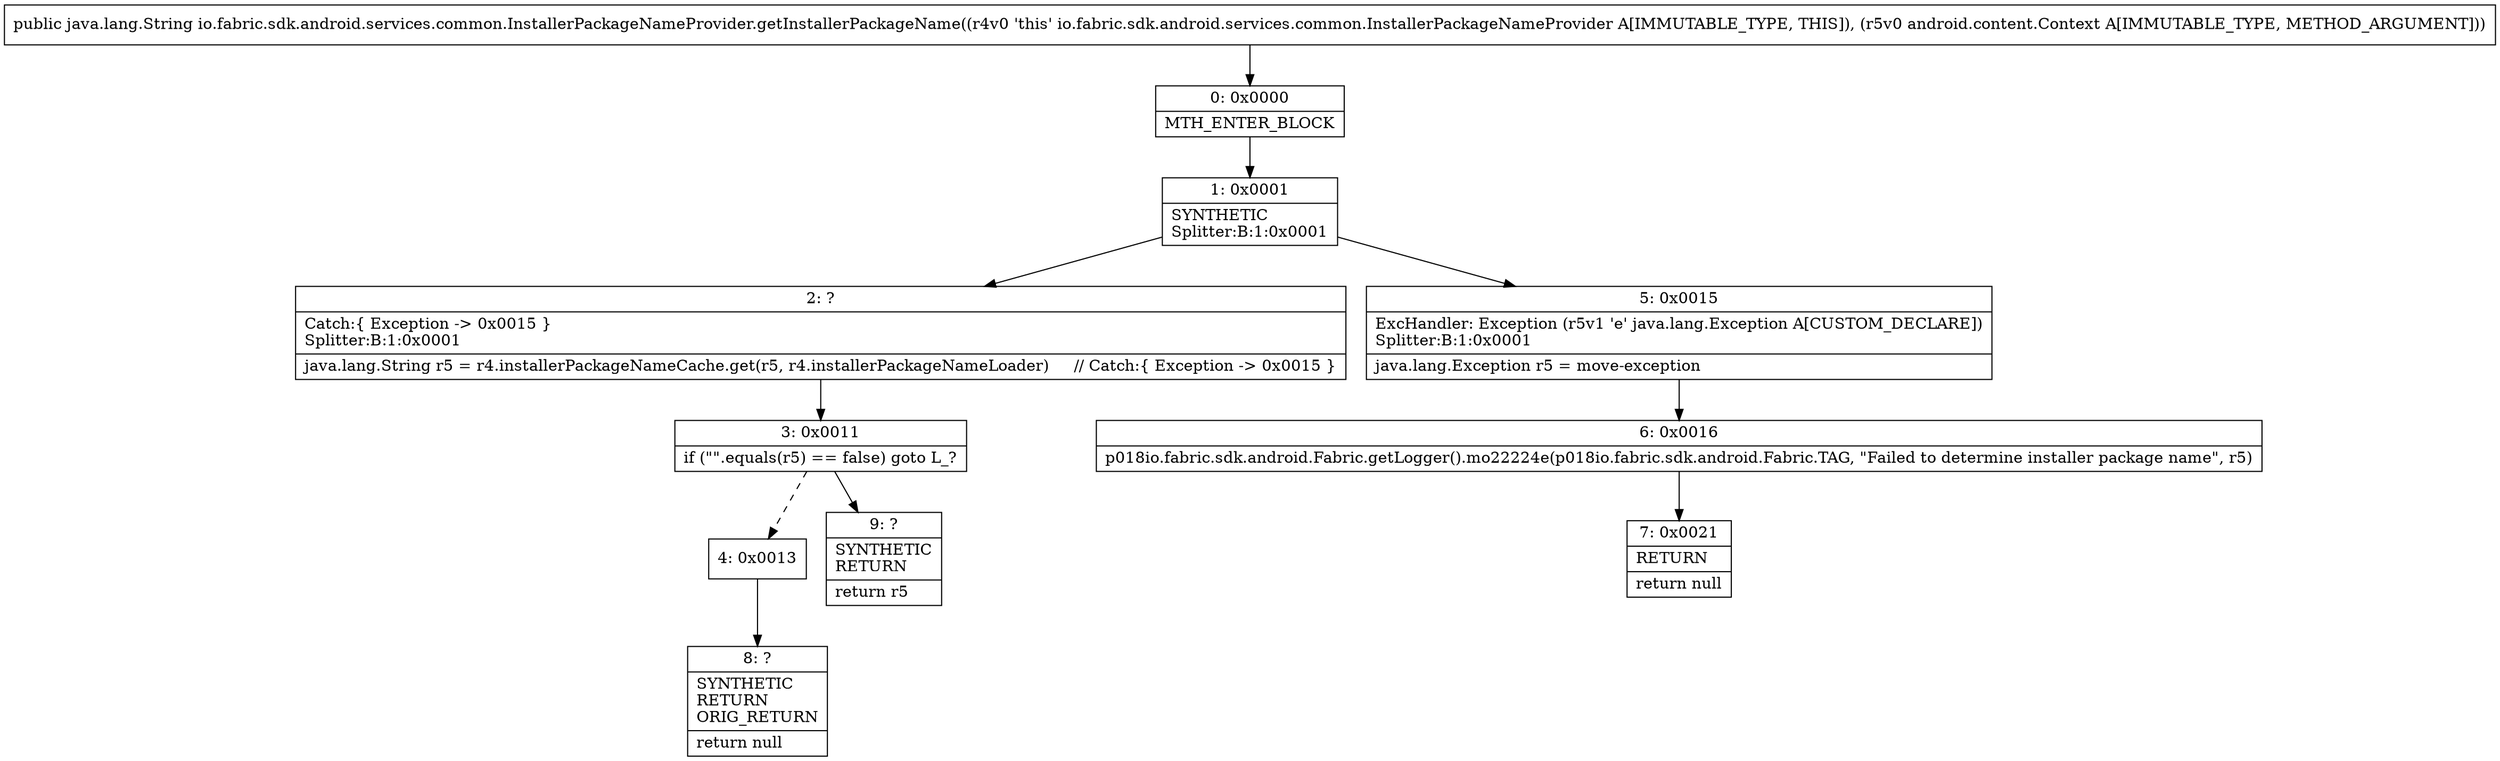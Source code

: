 digraph "CFG forio.fabric.sdk.android.services.common.InstallerPackageNameProvider.getInstallerPackageName(Landroid\/content\/Context;)Ljava\/lang\/String;" {
Node_0 [shape=record,label="{0\:\ 0x0000|MTH_ENTER_BLOCK\l}"];
Node_1 [shape=record,label="{1\:\ 0x0001|SYNTHETIC\lSplitter:B:1:0x0001\l}"];
Node_2 [shape=record,label="{2\:\ ?|Catch:\{ Exception \-\> 0x0015 \}\lSplitter:B:1:0x0001\l|java.lang.String r5 = r4.installerPackageNameCache.get(r5, r4.installerPackageNameLoader)     \/\/ Catch:\{ Exception \-\> 0x0015 \}\l}"];
Node_3 [shape=record,label="{3\:\ 0x0011|if (\"\".equals(r5) == false) goto L_?\l}"];
Node_4 [shape=record,label="{4\:\ 0x0013}"];
Node_5 [shape=record,label="{5\:\ 0x0015|ExcHandler: Exception (r5v1 'e' java.lang.Exception A[CUSTOM_DECLARE])\lSplitter:B:1:0x0001\l|java.lang.Exception r5 = move\-exception\l}"];
Node_6 [shape=record,label="{6\:\ 0x0016|p018io.fabric.sdk.android.Fabric.getLogger().mo22224e(p018io.fabric.sdk.android.Fabric.TAG, \"Failed to determine installer package name\", r5)\l}"];
Node_7 [shape=record,label="{7\:\ 0x0021|RETURN\l|return null\l}"];
Node_8 [shape=record,label="{8\:\ ?|SYNTHETIC\lRETURN\lORIG_RETURN\l|return null\l}"];
Node_9 [shape=record,label="{9\:\ ?|SYNTHETIC\lRETURN\l|return r5\l}"];
MethodNode[shape=record,label="{public java.lang.String io.fabric.sdk.android.services.common.InstallerPackageNameProvider.getInstallerPackageName((r4v0 'this' io.fabric.sdk.android.services.common.InstallerPackageNameProvider A[IMMUTABLE_TYPE, THIS]), (r5v0 android.content.Context A[IMMUTABLE_TYPE, METHOD_ARGUMENT])) }"];
MethodNode -> Node_0;
Node_0 -> Node_1;
Node_1 -> Node_2;
Node_1 -> Node_5;
Node_2 -> Node_3;
Node_3 -> Node_4[style=dashed];
Node_3 -> Node_9;
Node_4 -> Node_8;
Node_5 -> Node_6;
Node_6 -> Node_7;
}

